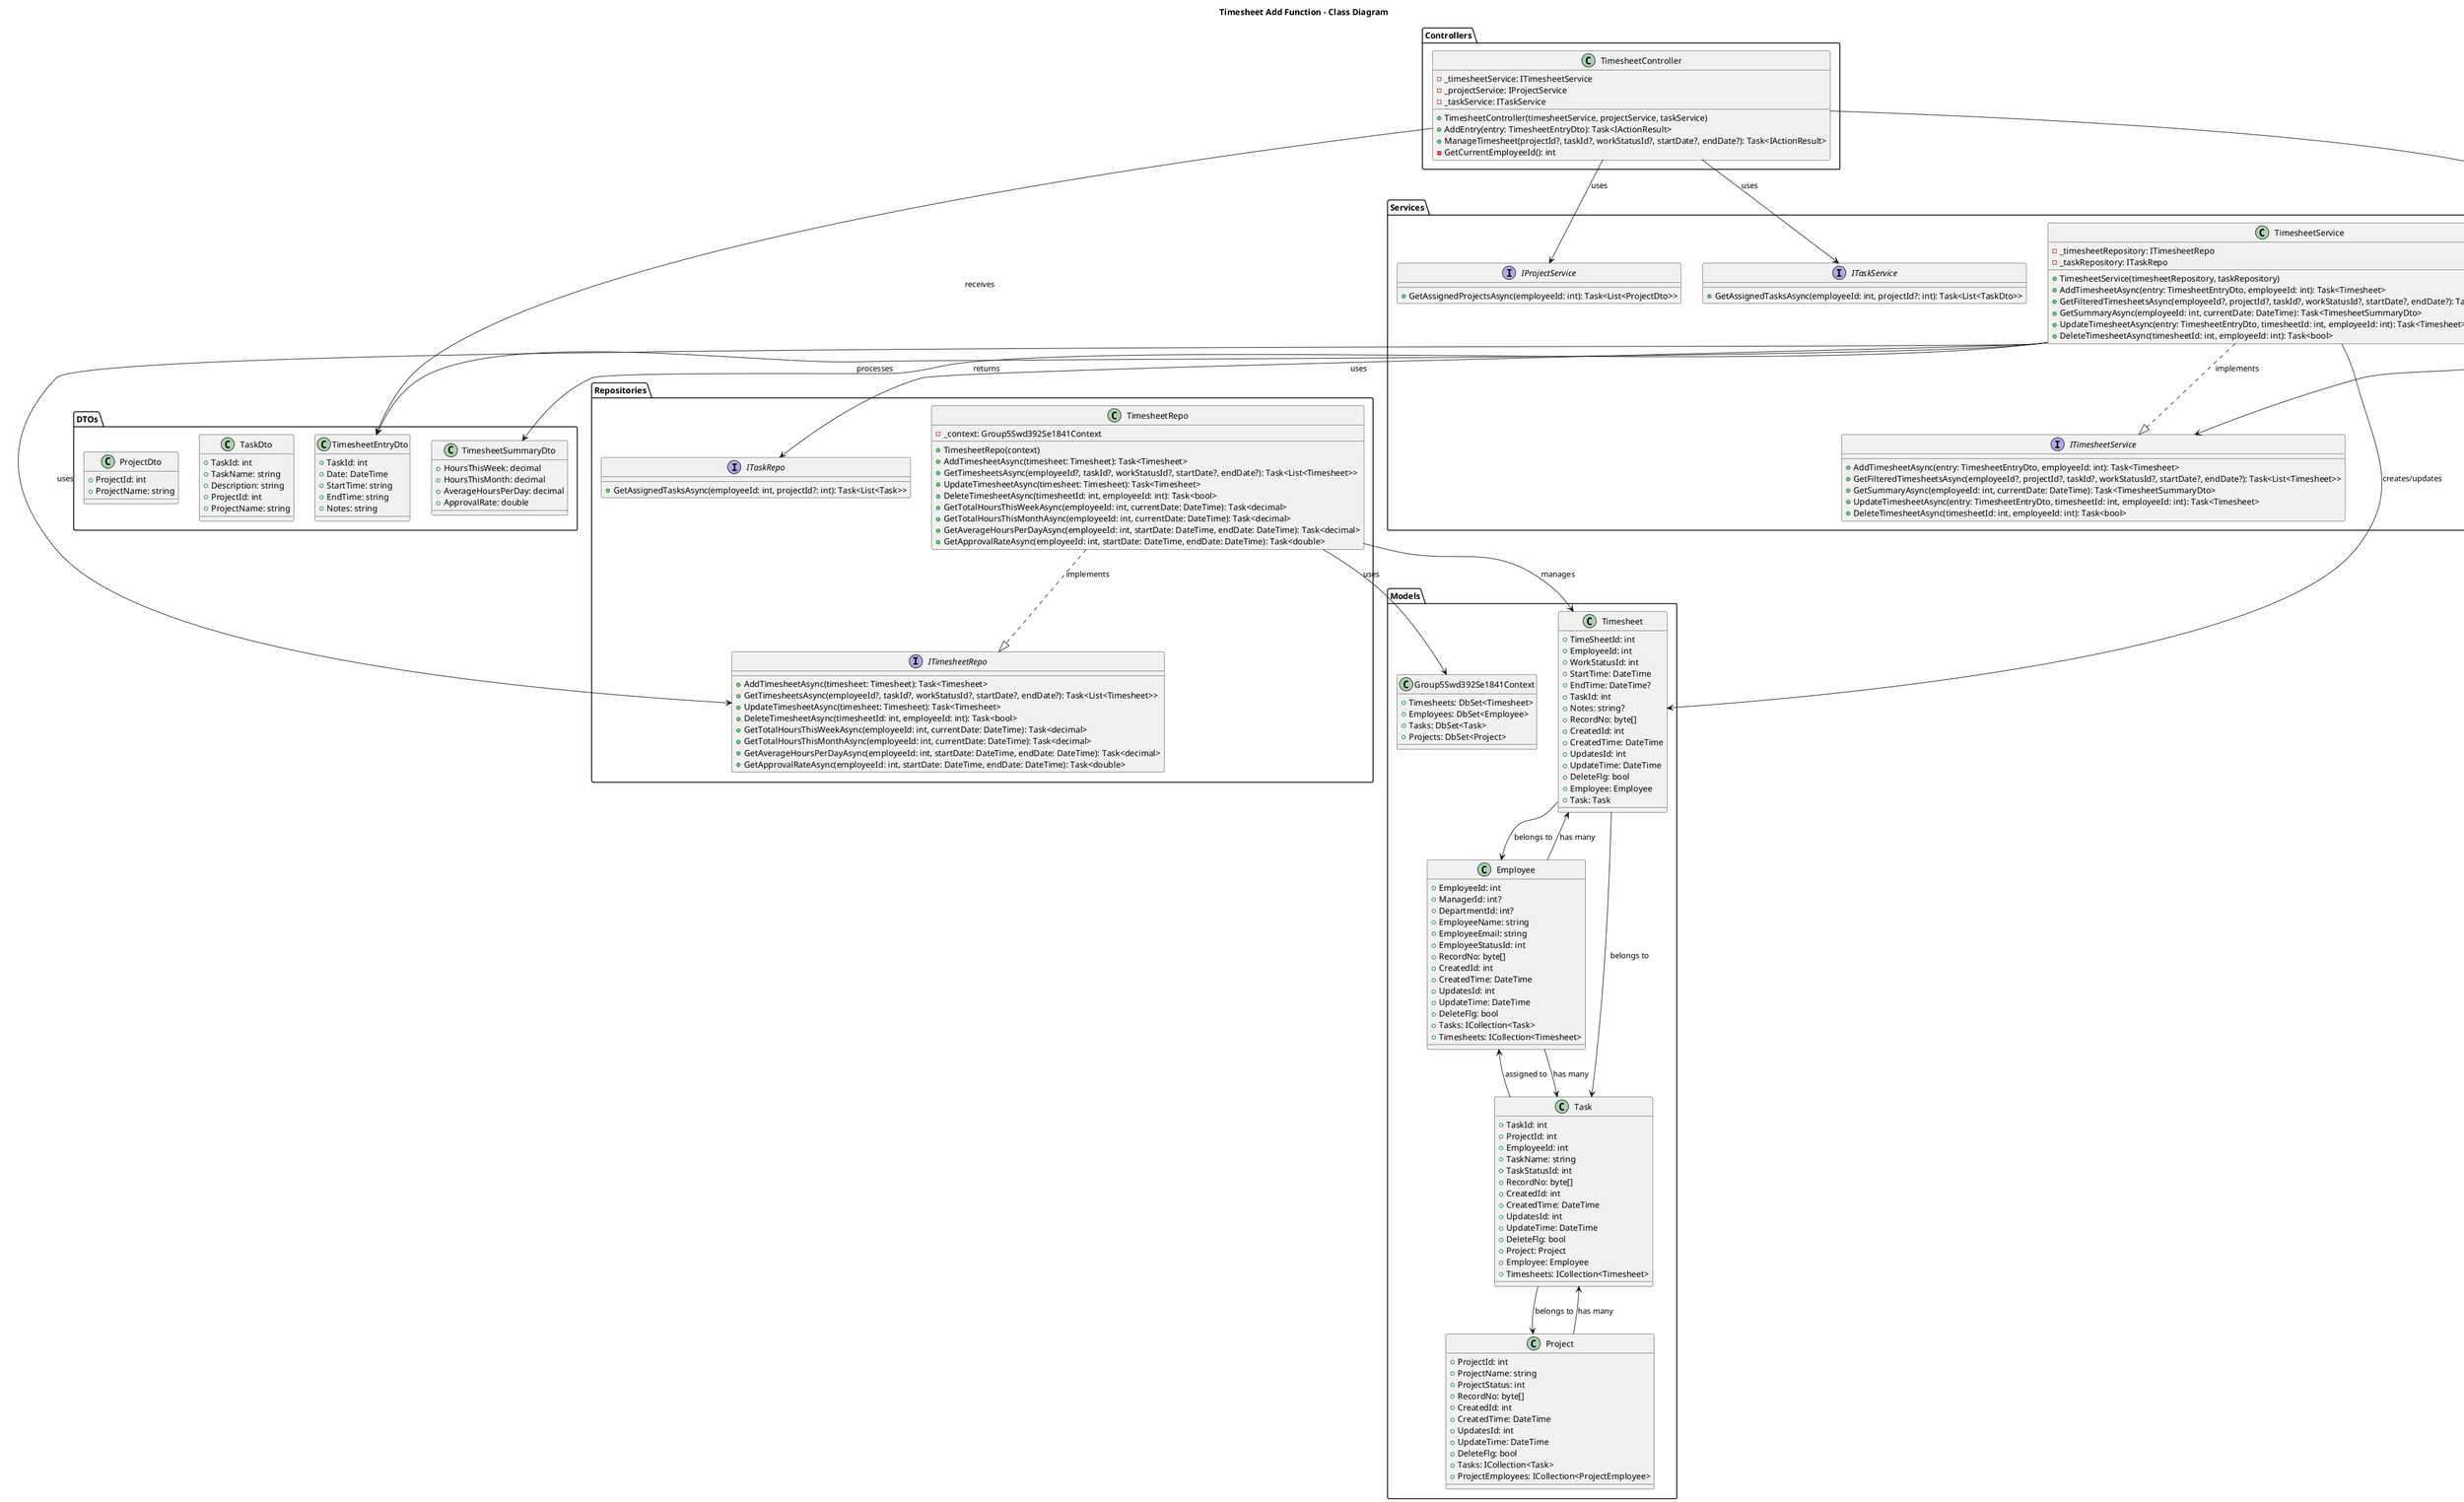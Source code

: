@startuml
title Timesheet Add Function - Class Diagram

package "Controllers" {
    class TimesheetController {
        - _timesheetService: ITimesheetService
        - _projectService: IProjectService
        - _taskService: ITaskService
        + TimesheetController(timesheetService, projectService, taskService)
        + AddEntry(entry: TimesheetEntryDto): Task<IActionResult>
        + ManageTimesheet(projectId?, taskId?, workStatusId?, startDate?, endDate?): Task<IActionResult>
        - GetCurrentEmployeeId(): int
    }
}

package "Services" {
    interface ITimesheetService {
        + AddTimesheetAsync(entry: TimesheetEntryDto, employeeId: int): Task<Timesheet>
        + GetFilteredTimesheetsAsync(employeeId?, projectId?, taskId?, workStatusId?, startDate?, endDate?): Task<List<Timesheet>>
        + GetSummaryAsync(employeeId: int, currentDate: DateTime): Task<TimesheetSummaryDto>
        + UpdateTimesheetAsync(entry: TimesheetEntryDto, timesheetId: int, employeeId: int): Task<Timesheet>
        + DeleteTimesheetAsync(timesheetId: int, employeeId: int): Task<bool>
    }

    class TimesheetService {
        - _timesheetRepository: ITimesheetRepo
        - _taskRepository: ITaskRepo
        + TimesheetService(timesheetRepository, taskRepository)
        + AddTimesheetAsync(entry: TimesheetEntryDto, employeeId: int): Task<Timesheet>
        + GetFilteredTimesheetsAsync(employeeId?, projectId?, taskId?, workStatusId?, startDate?, endDate?): Task<List<Timesheet>>
        + GetSummaryAsync(employeeId: int, currentDate: DateTime): Task<TimesheetSummaryDto>
        + UpdateTimesheetAsync(entry: TimesheetEntryDto, timesheetId: int, employeeId: int): Task<Timesheet>
        + DeleteTimesheetAsync(timesheetId: int, employeeId: int): Task<bool>
    }

    interface IProjectService {
        + GetAssignedProjectsAsync(employeeId: int): Task<List<ProjectDto>>
    }

    interface ITaskService {
        + GetAssignedTasksAsync(employeeId: int, projectId?: int): Task<List<TaskDto>>
    }
}

package "Repositories" {
    interface ITimesheetRepo {
        + AddTimesheetAsync(timesheet: Timesheet): Task<Timesheet>
        + GetTimesheetsAsync(employeeId?, taskId?, workStatusId?, startDate?, endDate?): Task<List<Timesheet>>
        + UpdateTimesheetAsync(timesheet: Timesheet): Task<Timesheet>
        + DeleteTimesheetAsync(timesheetId: int, employeeId: int): Task<bool>
        + GetTotalHoursThisWeekAsync(employeeId: int, currentDate: DateTime): Task<decimal>
        + GetTotalHoursThisMonthAsync(employeeId: int, currentDate: DateTime): Task<decimal>
        + GetAverageHoursPerDayAsync(employeeId: int, startDate: DateTime, endDate: DateTime): Task<decimal>
        + GetApprovalRateAsync(employeeId: int, startDate: DateTime, endDate: DateTime): Task<double>
    }

    class TimesheetRepo {
        - _context: Group5Swd392Se1841Context
        + TimesheetRepo(context)
        + AddTimesheetAsync(timesheet: Timesheet): Task<Timesheet>
        + GetTimesheetsAsync(employeeId?, taskId?, workStatusId?, startDate?, endDate?): Task<List<Timesheet>>
        + UpdateTimesheetAsync(timesheet: Timesheet): Task<Timesheet>
        + DeleteTimesheetAsync(timesheetId: int, employeeId: int): Task<bool>
        + GetTotalHoursThisWeekAsync(employeeId: int, currentDate: DateTime): Task<decimal>
        + GetTotalHoursThisMonthAsync(employeeId: int, currentDate: DateTime): Task<decimal>
        + GetAverageHoursPerDayAsync(employeeId: int, startDate: DateTime, endDate: DateTime): Task<decimal>
        + GetApprovalRateAsync(employeeId: int, startDate: DateTime, endDate: DateTime): Task<double>
    }

    interface ITaskRepo {
        + GetAssignedTasksAsync(employeeId: int, projectId?: int): Task<List<Task>>
    }
}

package "Models" {
    class Timesheet {
        + TimeSheetId: int
        + EmployeeId: int
        + WorkStatusId: int
        + StartTime: DateTime
        + EndTime: DateTime?
        + TaskId: int
        + Notes: string?
        + RecordNo: byte[]
        + CreatedId: int
        + CreatedTime: DateTime
        + UpdatesId: int
        + UpdateTime: DateTime
        + DeleteFlg: bool
        + Employee: Employee
        + Task: Task
    }

    class Employee {
        + EmployeeId: int
        + ManagerId: int?
        + DepartmentId: int?
        + EmployeeName: string
        + EmployeeEmail: string
        + EmployeeStatusId: int
        + RecordNo: byte[]
        + CreatedId: int
        + CreatedTime: DateTime
        + UpdatesId: int
        + UpdateTime: DateTime
        + DeleteFlg: bool
        + Tasks: ICollection<Task>
        + Timesheets: ICollection<Timesheet>
    }

    class Task {
        + TaskId: int
        + ProjectId: int
        + EmployeeId: int
        + TaskName: string
        + TaskStatusId: int
        + RecordNo: byte[]
        + CreatedId: int
        + CreatedTime: DateTime
        + UpdatesId: int
        + UpdateTime: DateTime
        + DeleteFlg: bool
        + Project: Project
        + Employee: Employee
        + Timesheets: ICollection<Timesheet>
    }

    class Project {
        + ProjectId: int
        + ProjectName: string
        + ProjectStatus: int
        + RecordNo: byte[]
        + CreatedId: int
        + CreatedTime: DateTime
        + UpdatesId: int
        + UpdateTime: DateTime
        + DeleteFlg: bool
        + Tasks: ICollection<Task>
        + ProjectEmployees: ICollection<ProjectEmployee>
    }

    class Group5Swd392Se1841Context {
        + Timesheets: DbSet<Timesheet>
        + Employees: DbSet<Employee>
        + Tasks: DbSet<Task>
        + Projects: DbSet<Project>
    }
}

package "DTOs" {
    class TimesheetEntryDto {
        + TaskId: int
        + Date: DateTime
        + StartTime: string
        + EndTime: string
        + Notes: string
    }

    class TimesheetSummaryDto {
        + HoursThisWeek: decimal
        + HoursThisMonth: decimal
        + AverageHoursPerDay: decimal
        + ApprovalRate: double
    }

    class TaskDto {
        + TaskId: int
        + TaskName: string
        + Description: string
        + ProjectId: int
        + ProjectName: string
    }

    class ProjectDto {
        + ProjectId: int
        + ProjectName: string
    }
}

TimesheetController --> ITimesheetService : uses
TimesheetController --> IProjectService : uses
TimesheetController --> ITaskService : uses
TimesheetController --> TimesheetEntryDto : receives

TimesheetService ..|> ITimesheetService : implements
TimesheetService --> ITimesheetRepo : uses
TimesheetService --> ITaskRepo : uses
TimesheetService --> TimesheetEntryDto : processes
TimesheetService --> TimesheetSummaryDto : returns
TimesheetService --> Timesheet : creates/updates

TimesheetRepo ..|> ITimesheetRepo : implements
TimesheetRepo --> Group5Swd392Se1841Context : uses
TimesheetRepo --> Timesheet : manages

Timesheet --> Employee : belongs to
Timesheet --> Task : belongs to
Task --> Project : belongs to
Task --> Employee : assigned to
Employee --> Task : has many
Employee --> Timesheet : has many
Project --> Task : has many

@enduml
